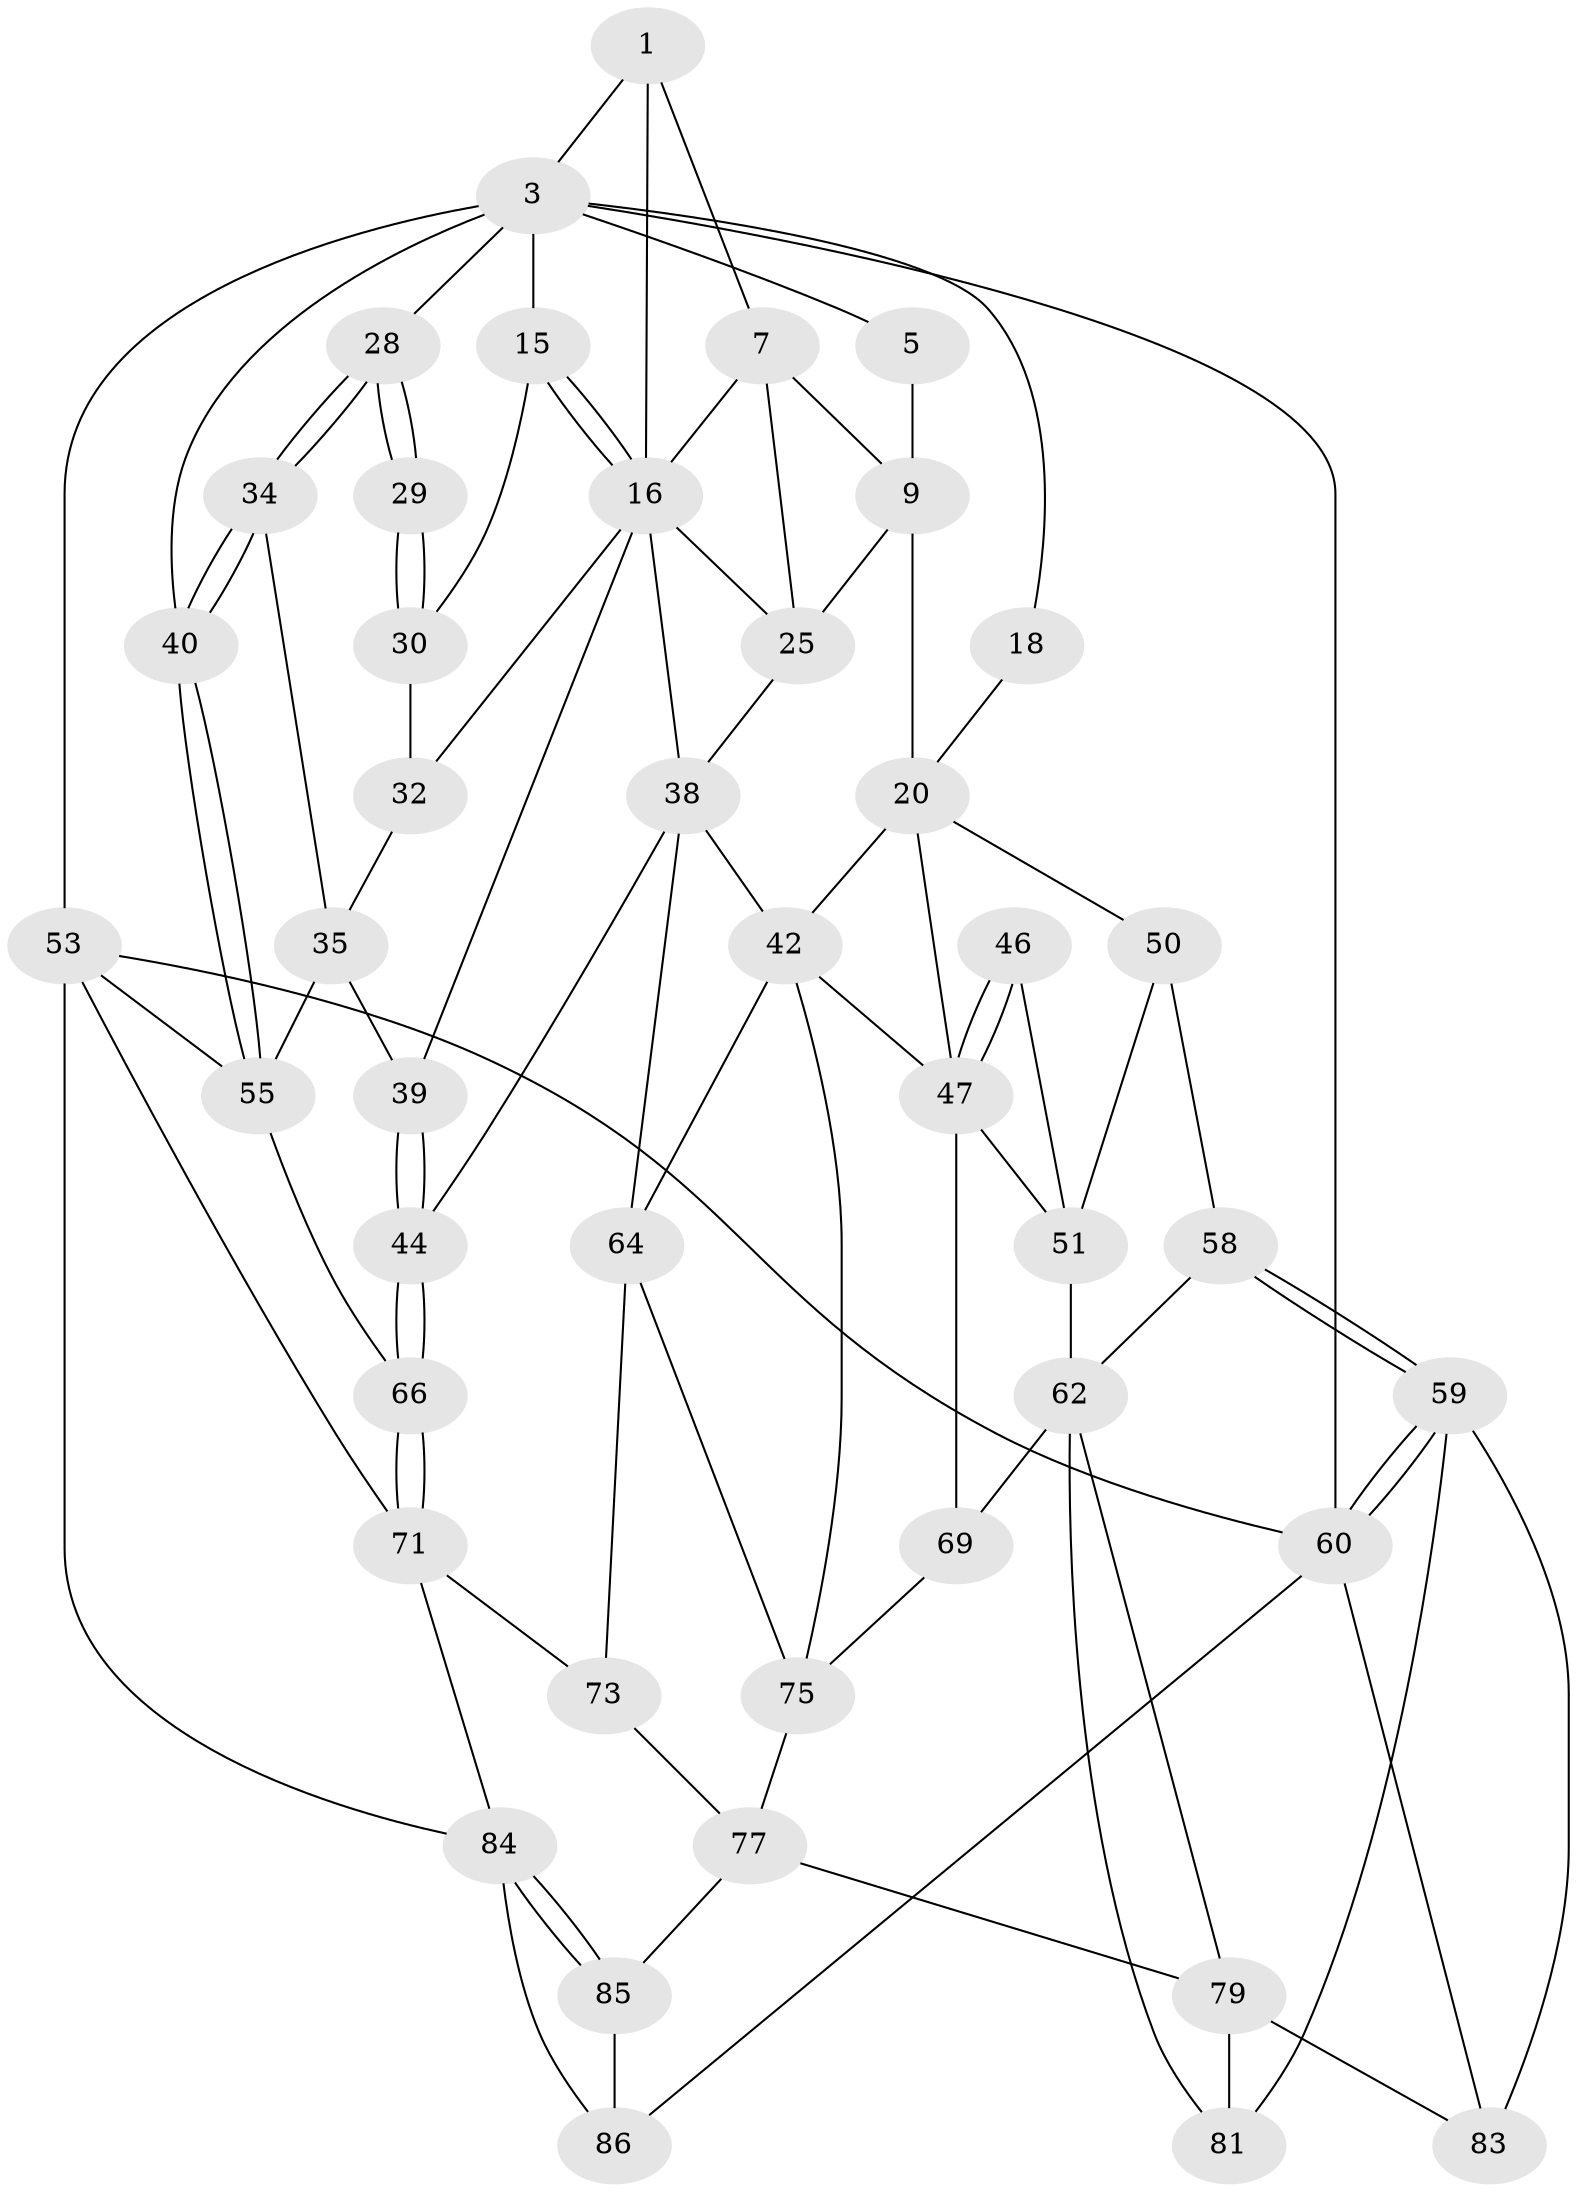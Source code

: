 // original degree distribution, {4: 0.25, 5: 0.4318181818181818, 3: 0.045454545454545456, 6: 0.2727272727272727}
// Generated by graph-tools (version 1.1) at 2025/16/03/09/25 04:16:58]
// undirected, 44 vertices, 95 edges
graph export_dot {
graph [start="1"]
  node [color=gray90,style=filled];
  1 [pos="+0.557728009497059+0",super="+2+6"];
  3 [pos="+1+0",super="+4+13"];
  5 [pos="+0.331943825403146+0",super="+11"];
  7 [pos="+0.5590864694204966+0.10507924318559742",super="+8"];
  9 [pos="+0.39114183066389546+0.1789692976377786",super="+10+27"];
  15 [pos="+0.7519037268802949+0.2134402115197188"];
  16 [pos="+0.7105933624827057+0.21584862668857385",super="+23+17"];
  18 [pos="+0+0",super="+19+22"];
  20 [pos="+0.11446308454489801+0.24594418062092177",super="+21+33"];
  25 [pos="+0.561961719203704+0.2644172297387339",super="+26"];
  28 [pos="+0.97015714235993+0.32726054082027284"];
  29 [pos="+0.899839952400971+0.32482058618969983"];
  30 [pos="+0.7813675975735729+0.24019650034352913",super="+31"];
  32 [pos="+0.81652075837457+0.3699683593622554"];
  34 [pos="+1+0.3548115371934907"];
  35 [pos="+0.9453478667206409+0.4321654099041865",super="+36"];
  38 [pos="+0.6178008495753716+0.3728000172659087",super="+41"];
  39 [pos="+0.8006779153065475+0.48451299934082603"];
  40 [pos="+1+0.33531213700970275"];
  42 [pos="+0.535316394306766+0.49238841048614035",super="+65"];
  44 [pos="+0.7809677902089551+0.5305390125461588"];
  46 [pos="+0.18432007305164377+0.4865660319567553"];
  47 [pos="+0.29885168692890907+0.5125793004499578",super="+48"];
  50 [pos="+0.12574645849441005+0.41011403822008824",super="+52"];
  51 [pos="+0.1642533435971644+0.5056787491238839",super="+56"];
  53 [pos="+1+1",super="+54"];
  55 [pos="+1+0.6388609555695184",super="+61"];
  58 [pos="+0+0.5465664739398396"];
  59 [pos="+0+0.9240992361501961",super="+82"];
  60 [pos="+0+1",super="+87"];
  62 [pos="+0.18391080845744942+0.6554086351002776",super="+70+63"];
  64 [pos="+0.7071503262362635+0.5713847137068752",super="+74"];
  66 [pos="+0.8416291126598217+0.6192096403274645"];
  69 [pos="+0.39833278795254284+0.6775037234521543"];
  71 [pos="+0.820497875112002+0.752442467746389",super="+72"];
  73 [pos="+0.6915142783493343+0.7759112413610872"];
  75 [pos="+0.5454412788629326+0.6216667726170962",super="+76"];
  77 [pos="+0.4836752159558091+0.7937679510459043",super="+78"];
  79 [pos="+0.35238634066194896+0.8806300038063678",super="+80"];
  81 [pos="+0.14966615904044087+0.7854682432825862"];
  83 [pos="+0.2545645493831731+1"];
  84 [pos="+0.7589136688680929+1",super="+88"];
  85 [pos="+0.5104404942438143+0.8475937030107344"];
  86 [pos="+0.4583433183910967+1"];
  1 -- 3;
  1 -- 16;
  1 -- 7;
  3 -- 53;
  3 -- 18;
  3 -- 60;
  3 -- 5;
  3 -- 40;
  3 -- 28;
  3 -- 15;
  5 -- 9;
  7 -- 9;
  7 -- 25;
  7 -- 16;
  9 -- 20 [weight=2];
  9 -- 25;
  15 -- 16;
  15 -- 16;
  15 -- 30;
  16 -- 32;
  16 -- 38;
  16 -- 39;
  16 -- 25;
  18 -- 20;
  20 -- 50 [weight=2];
  20 -- 42;
  20 -- 47;
  25 -- 38;
  28 -- 29;
  28 -- 29;
  28 -- 34;
  28 -- 34;
  29 -- 30 [weight=2];
  29 -- 30;
  30 -- 32;
  32 -- 35;
  34 -- 35;
  34 -- 40;
  34 -- 40;
  35 -- 39;
  35 -- 55;
  38 -- 64;
  38 -- 42;
  38 -- 44;
  39 -- 44;
  39 -- 44;
  40 -- 55;
  40 -- 55;
  42 -- 64;
  42 -- 75;
  42 -- 47;
  44 -- 66;
  44 -- 66;
  46 -- 47;
  46 -- 47;
  46 -- 51;
  47 -- 51;
  47 -- 69;
  50 -- 51;
  50 -- 58;
  51 -- 62;
  53 -- 60;
  53 -- 84;
  53 -- 55;
  53 -- 71;
  55 -- 66;
  58 -- 59;
  58 -- 59;
  58 -- 62;
  59 -- 60;
  59 -- 60;
  59 -- 81;
  59 -- 83;
  60 -- 83;
  60 -- 86;
  62 -- 69;
  62 -- 79;
  62 -- 81;
  64 -- 73;
  64 -- 75;
  66 -- 71;
  66 -- 71;
  69 -- 75;
  71 -- 73;
  71 -- 84;
  73 -- 77;
  75 -- 77;
  77 -- 85;
  77 -- 79;
  79 -- 81;
  79 -- 83;
  84 -- 85;
  84 -- 85;
  84 -- 86;
  85 -- 86;
}
